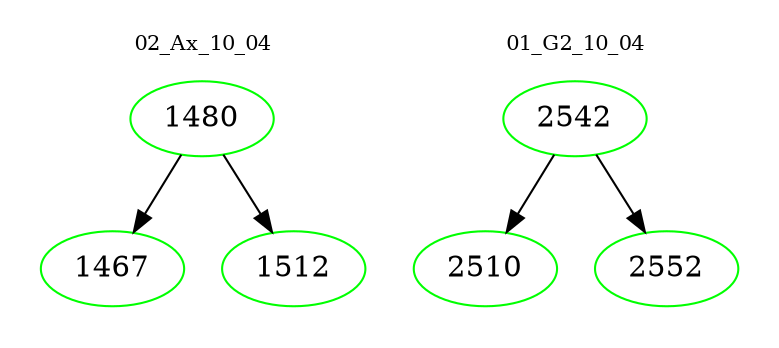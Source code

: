 digraph{
subgraph cluster_0 {
color = white
label = "02_Ax_10_04";
fontsize=10;
T0_1480 [label="1480", color="green"]
T0_1480 -> T0_1467 [color="black"]
T0_1467 [label="1467", color="green"]
T0_1480 -> T0_1512 [color="black"]
T0_1512 [label="1512", color="green"]
}
subgraph cluster_1 {
color = white
label = "01_G2_10_04";
fontsize=10;
T1_2542 [label="2542", color="green"]
T1_2542 -> T1_2510 [color="black"]
T1_2510 [label="2510", color="green"]
T1_2542 -> T1_2552 [color="black"]
T1_2552 [label="2552", color="green"]
}
}
